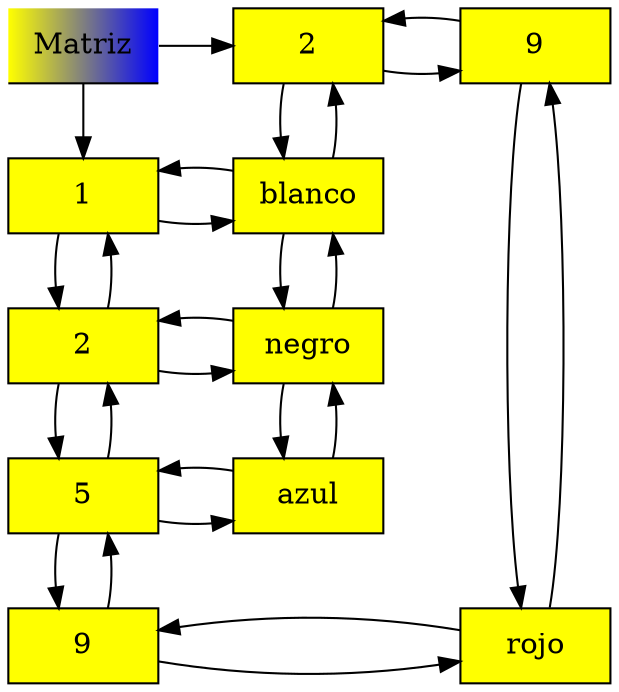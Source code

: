 digraph G {
graph [ranksep="0.5", nodesep="0.5"];

Matriz[width = 1.0 group = "Mt0",  style=filled,shape="underline",fillcolor="yellow:blue" label="Matriz"];

F1[label="1"width = 1.0 style = filled,shape="rectangle", fillcolor = "yellow", group = Mt0] ;
F2[label="2"width = 1.0 style = filled,shape="rectangle", fillcolor = "yellow", group = Mt0] ;
F5[label="5"width = 1.0 style = filled,shape="rectangle", fillcolor = "yellow", group = Mt0] ;
F9[label="9"width = 1.0 style = filled,shape="rectangle", fillcolor = "yellow", group = Mt0] ;
F1->F2;
F2->F1;
F2->F5;
F5->F2;
F5->F9;
F9->F5;

C2[label="2"width = 1.0 style = filled,shape="rectangle", fillcolor = "yellow", group =2] ;
C9[label="9"width = 1.0 style = filled,shape="rectangle", fillcolor = "yellow", group =9] ;
C2->C9;
C9->C2;
{rank = same; Matriz;C2;C9}
Matriz ->C2;
Matriz ->F1;

12[label="blanco"width = 1.0 style = filled,shape="rectangle", fillcolor = "yellow", group =2] ;
22[label="negro"width = 1.0 style = filled,shape="rectangle", fillcolor = "yellow", group =2] ;
52[label="azul"width = 1.0 style = filled,shape="rectangle", fillcolor = "yellow", group =2] ;
99[label="rojo"width = 1.0 style = filled,shape="rectangle", fillcolor = "yellow", group =9] ;
F1->12[constraint = false];
12->F1[constraint = false];
F2->22[constraint = false];
22->F2[constraint = false];
F5->52[constraint = false];
52->F5[constraint = false];
F9->99[constraint = false];
99->F9[constraint = false];

{rank = same;F1;12;}
{rank = same;F2;22;}
{rank = same;F5;52;}
{rank = same;F9;99;}

C2->12;
12->C2;
C9->99;
99->C9;

12->22
22->12[constraint = false];
22->52
52->22[constraint = false];




}
